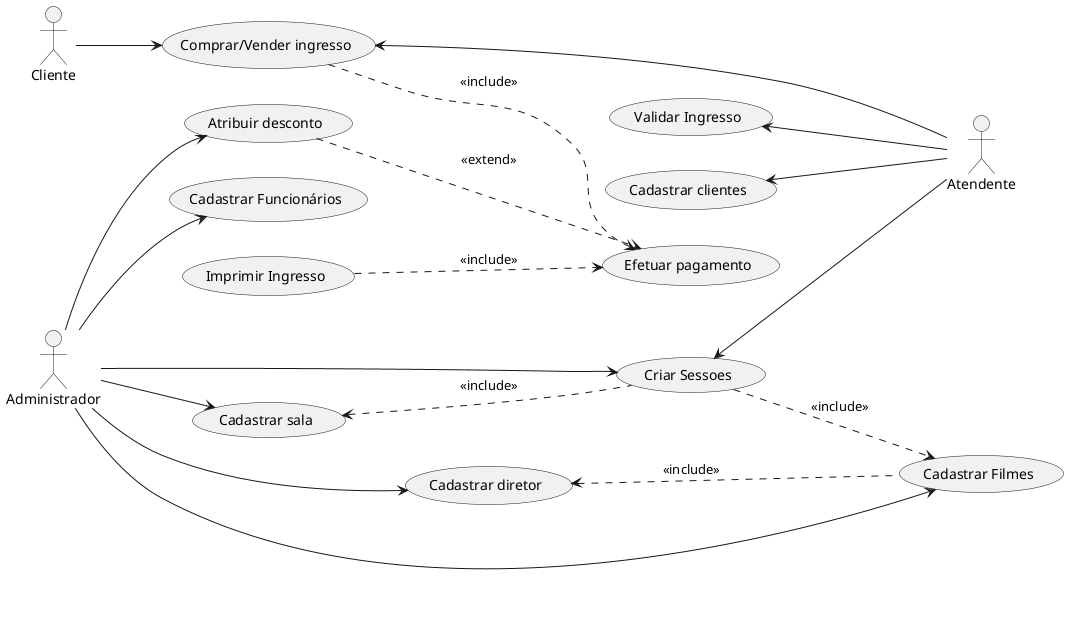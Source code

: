 @startuml cinema
left to right direction

actor "Cliente" as Ator1
actor "Atendente" as Ator2
actor "Administrador" as Ator3

usecase "Comprar/Vender ingresso" as CasoUso1
usecase "Efetuar pagamento" as CasoUso2
usecase "Cadastrar diretor" as CasoUso3
usecase "Cadastrar Filmes" as CasoUso4
usecase "Criar Sessoes" as CasoUso5
usecase "Cadastrar clientes" as CasoUso6
usecase "Cadastrar sala" as CasoUso7
usecase "Imprimir Ingresso" as CasoUso8
usecase "Validar Ingresso" as CasoUso9
usecase "Atribuir desconto" as CasoUso10
usecase "Cadastrar Funcionários" as CasoUso11

Ator1 --> CasoUso1
CasoUso1 -.> CasoUso2 : "<<include>>"
Ator2 -up-> CasoUso1
Ator2 -up-> CasoUso6
Ator2 -up-> CasoUso9
Ator2 -up-> CasoUso5
Ator3 --> CasoUso4
Ator3 --> CasoUso5
Ator3 --> CasoUso10
Ator3 --> CasoUso11
Ator3 --> CasoUso7
Ator3 --> CasoUso3
CasoUso3 <-. CasoUso4 : "<<include>>"
CasoUso2 <-up. CasoUso8 : "<<include>>"
CasoUso10 -.> CasoUso2 : "<<extend>>"
CasoUso5 -.> CasoUso4 : "<<include>>"
CasoUso7 <-. CasoUso5 : "<<include>>"
@enduml